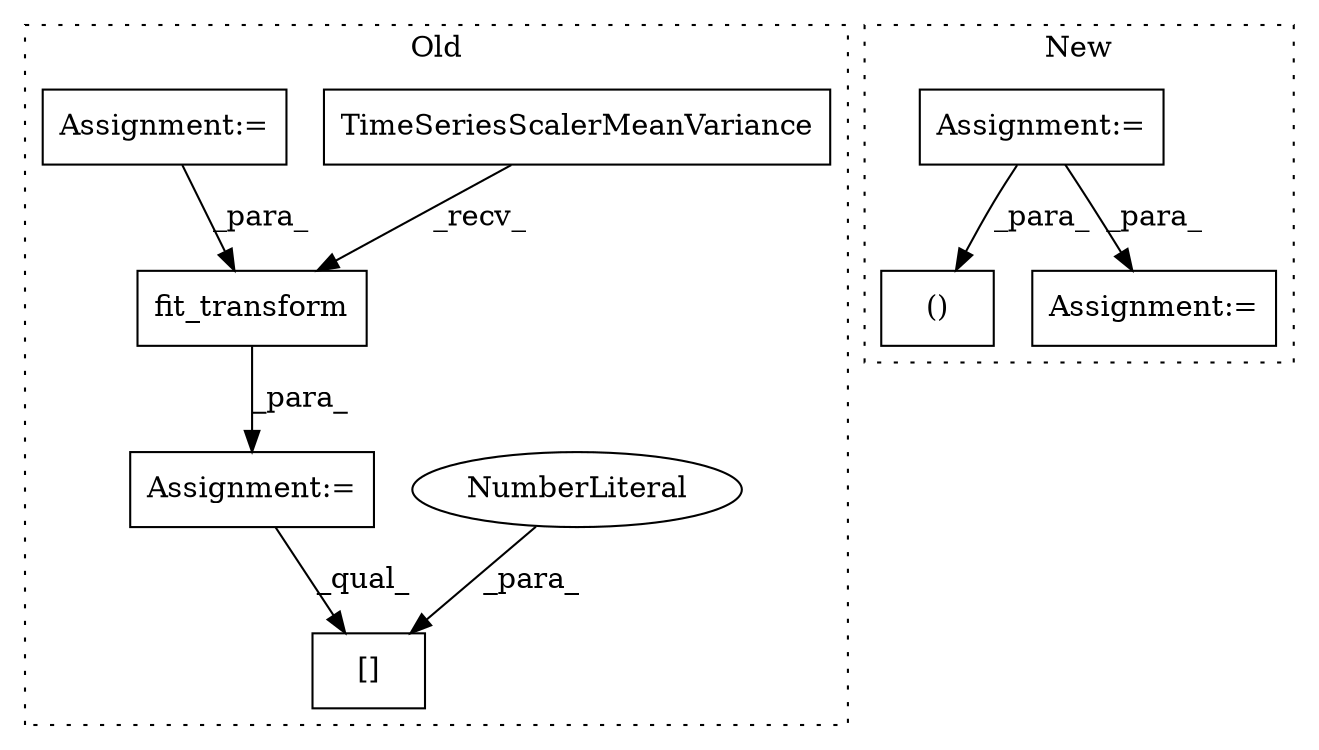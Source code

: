 digraph G {
subgraph cluster0 {
1 [label="TimeSeriesScalerMeanVariance" a="32" s="885,921" l="29,1" shape="box"];
3 [label="[]" a="2" s="2035,2051" l="15,1" shape="box"];
4 [label="NumberLiteral" a="34" s="2050" l="1" shape="ellipse"];
5 [label="fit_transform" a="32" s="950,971" l="14,1" shape="box"];
8 [label="Assignment:=" a="7" s="275" l="4" shape="box"];
9 [label="Assignment:=" a="7" s="942" l="1" shape="box"];
label = "Old";
style="dotted";
}
subgraph cluster1 {
2 [label="()" a="106" s="2528" l="19" shape="box"];
6 [label="Assignment:=" a="7" s="683" l="1" shape="box"];
7 [label="Assignment:=" a="7" s="2591" l="1" shape="box"];
label = "New";
style="dotted";
}
1 -> 5 [label="_recv_"];
4 -> 3 [label="_para_"];
5 -> 9 [label="_para_"];
6 -> 2 [label="_para_"];
6 -> 7 [label="_para_"];
8 -> 5 [label="_para_"];
9 -> 3 [label="_qual_"];
}